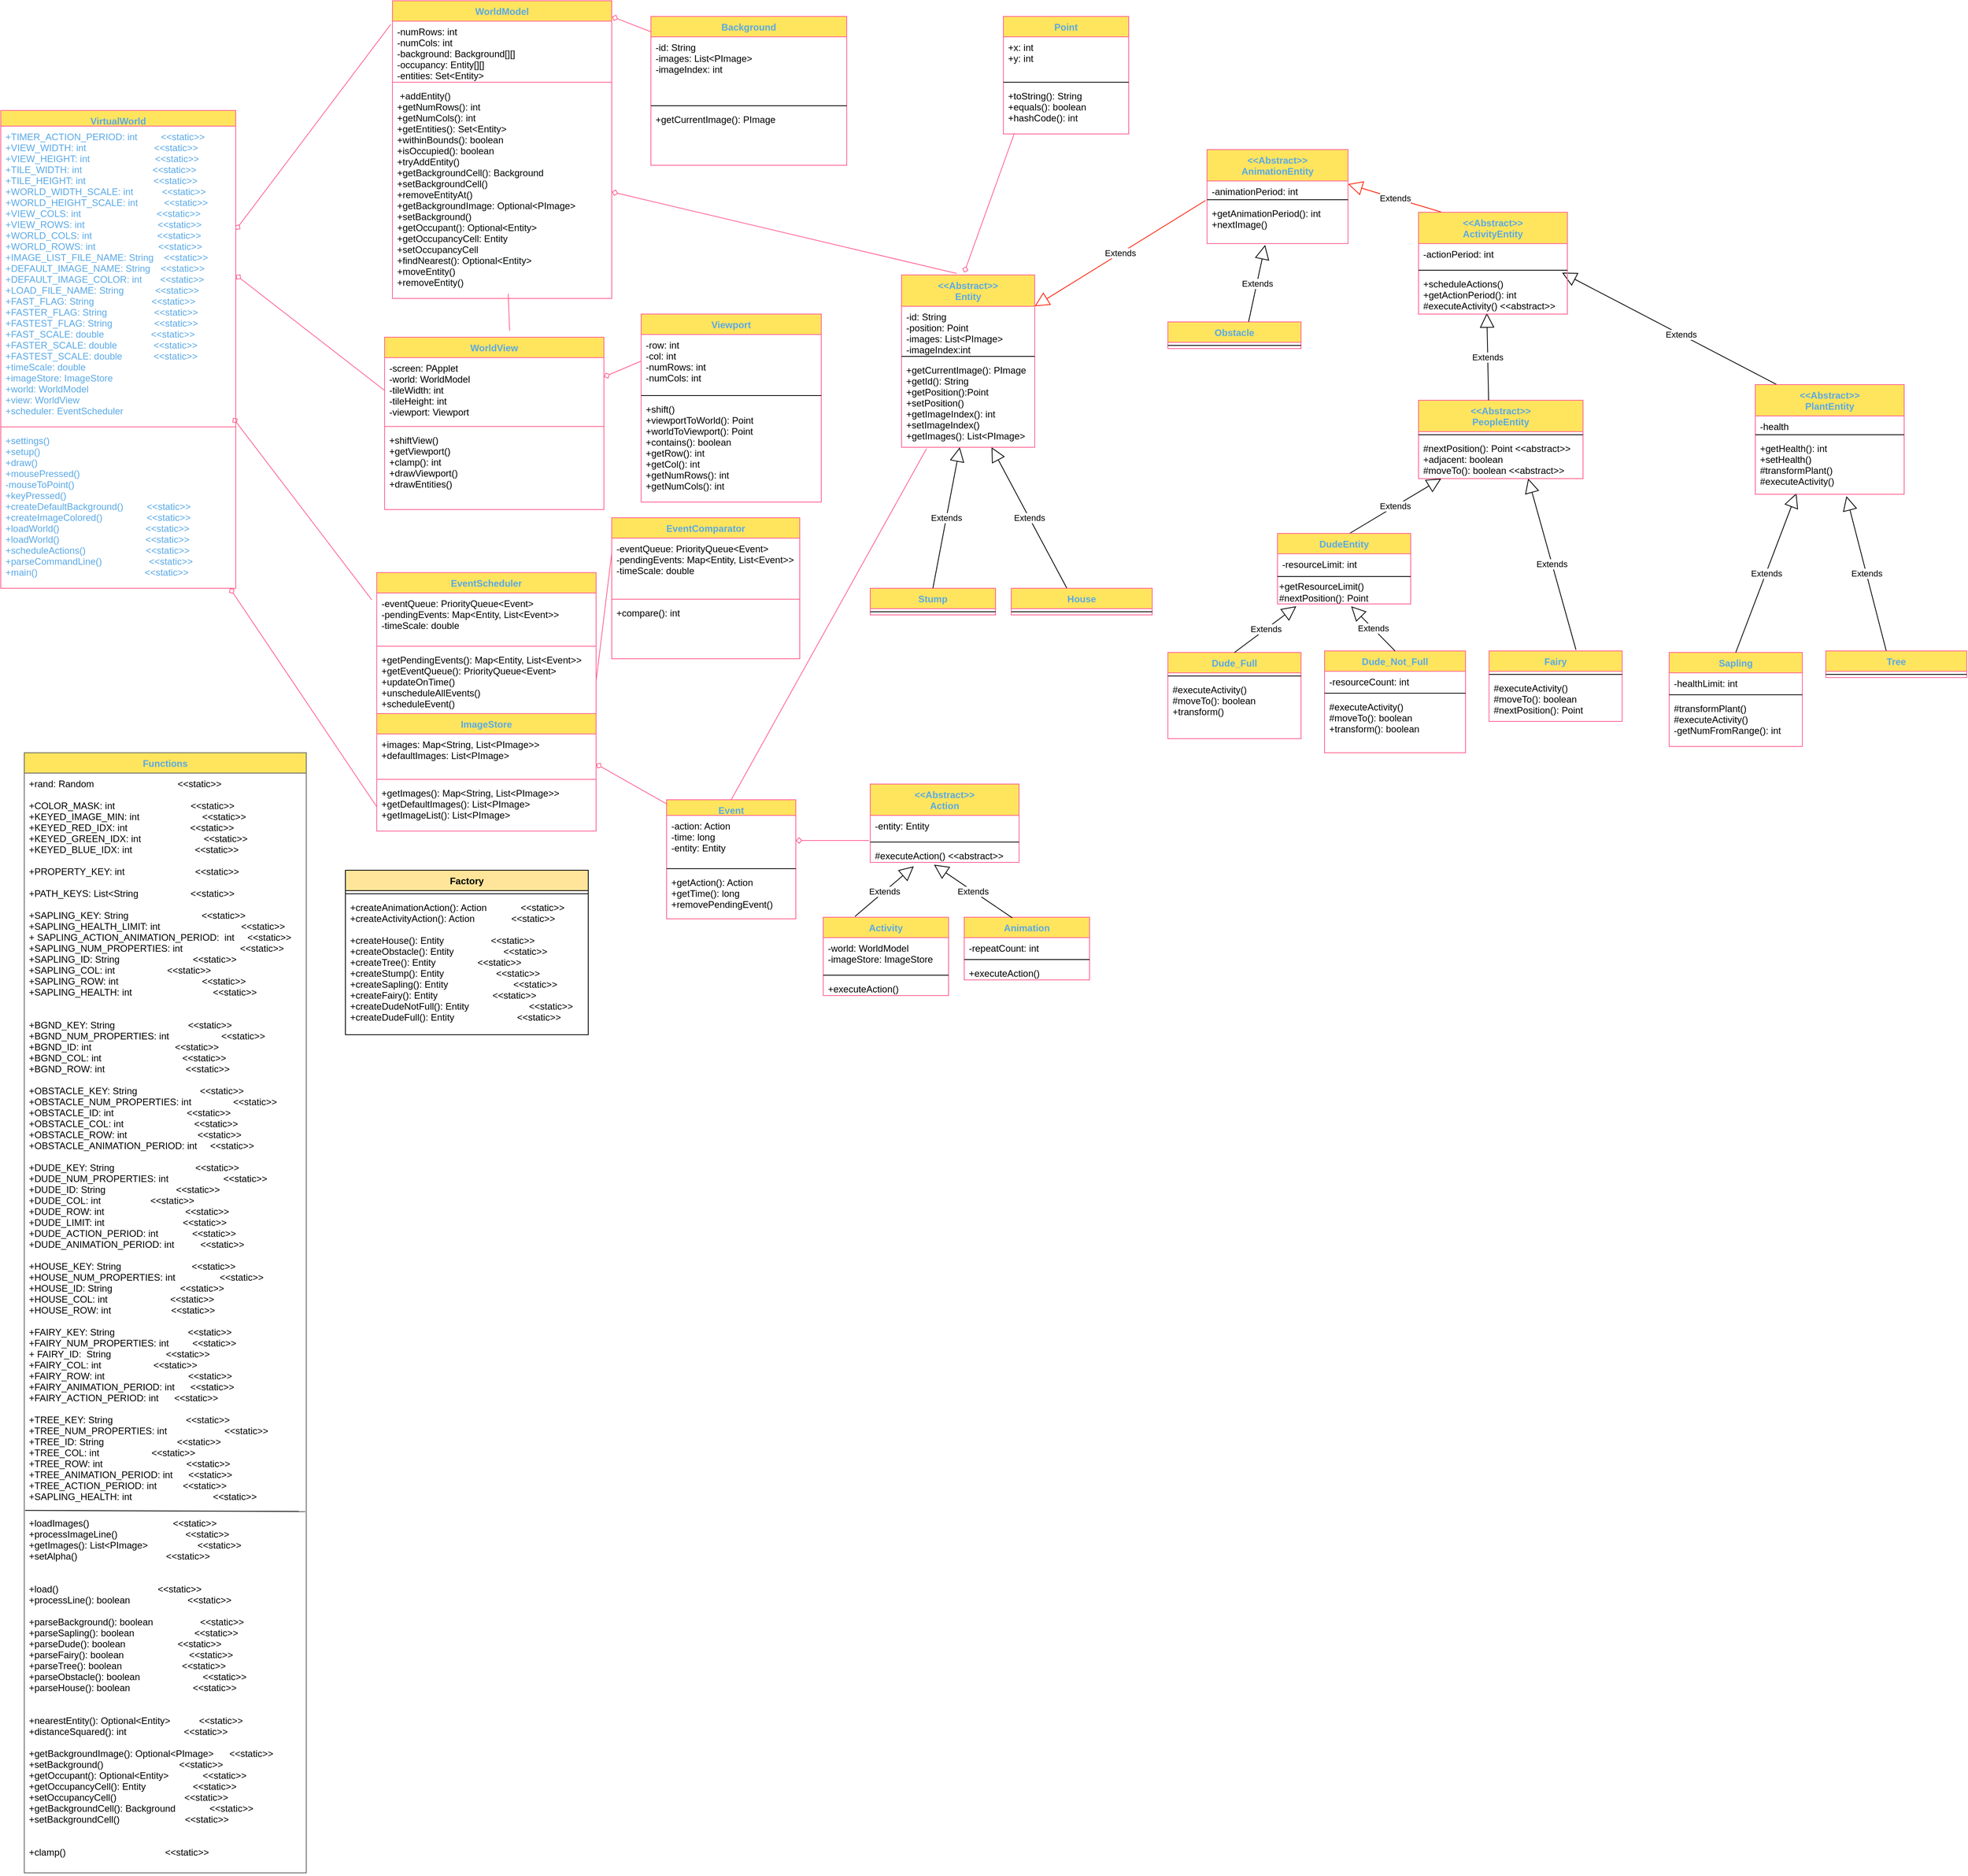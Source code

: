 <mxfile version="16.5.6" type="google"><diagram id="Yo6Zvny2ZRX3JAPKxXua" name="Page 2"><mxGraphModel dx="1212" dy="945" grid="1" gridSize="10" guides="1" tooltips="1" connect="1" arrows="1" fold="1" page="1" pageScale="1" pageWidth="850" pageHeight="1100" math="0" shadow="0"><root><mxCell id="0"/><mxCell id="1" parent="0"/><mxCell id="8I9pphBKhg92I5GMk5e_-31" value="" style="graphMlID=e0;endArrow=none;strokeColor=#FF6392;strokeWidth=1.0;startArrow=diamond;startFill=0;endFill=1;exitX=1;exitY=0.25;exitDx=0;exitDy=0;fontColor=#5AA9E6;entryX=-0.008;entryY=-0.286;entryDx=0;entryDy=0;entryPerimeter=0;" parent="1" source="8I9pphBKhg92I5GMk5e_-50" target="8I9pphBKhg92I5GMk5e_-57" edge="1"><mxGeometry relative="1" as="geometry"/></mxCell><mxCell id="8I9pphBKhg92I5GMk5e_-32" value="" style="graphMlID=e1;endArrow=none;strokeColor=#FF6392;strokeWidth=1.0;startArrow=diamond;startFill=0;endFill=1;exitX=1;exitY=0.5;exitDx=0;exitDy=0;fontColor=#5AA9E6;entryX=0;entryY=0.5;entryDx=0;entryDy=0;" parent="1" source="8I9pphBKhg92I5GMk5e_-51" target="8I9pphBKhg92I5GMk5e_-61" edge="1"><mxGeometry relative="1" as="geometry"/></mxCell><mxCell id="8I9pphBKhg92I5GMk5e_-33" value="" style="graphMlID=e2;endArrow=none;strokeColor=#FF6392;strokeWidth=1.0;startArrow=diamond;startFill=0;endFill=1;fontColor=#5AA9E6;entryX=0;entryY=0.25;entryDx=0;entryDy=0;" parent="1" source="8I9pphBKhg92I5GMk5e_-60" target="8I9pphBKhg92I5GMk5e_-89" edge="1"><mxGeometry relative="1" as="geometry"><mxPoint x="648" y="240" as="sourcePoint"/></mxGeometry></mxCell><mxCell id="8I9pphBKhg92I5GMk5e_-34" value="" style="graphMlID=e3;endArrow=none;strokeColor=#FF6392;strokeWidth=1.0;startArrow=diamond;startFill=0;endFill=1;exitX=0.988;exitY=-0.077;exitDx=0;exitDy=0;exitPerimeter=0;fontColor=#5AA9E6;entryX=-0.023;entryY=0.105;entryDx=0;entryDy=0;entryPerimeter=0;" parent="1" source="8I9pphBKhg92I5GMk5e_-53" target="8I9pphBKhg92I5GMk5e_-64" edge="1"><mxGeometry relative="1" as="geometry"><mxPoint x="840" y="580" as="targetPoint"/></mxGeometry></mxCell><mxCell id="8I9pphBKhg92I5GMk5e_-35" value="" style="graphMlID=e4;endArrow=none;strokeColor=#FF6392;strokeWidth=1.0;startArrow=diamond;startFill=0;endFill=1;exitX=0.975;exitY=1;exitDx=0;exitDy=0;exitPerimeter=0;fontColor=#5AA9E6;entryX=0;entryY=0.5;entryDx=0;entryDy=0;" parent="1" source="8I9pphBKhg92I5GMk5e_-53" target="8I9pphBKhg92I5GMk5e_-71" edge="1"><mxGeometry relative="1" as="geometry"/></mxCell><mxCell id="8I9pphBKhg92I5GMk5e_-36" value="" style="graphMlID=e5;endArrow=none;strokeColor=#FF6392;strokeWidth=1.0;startArrow=diamond;startFill=0;endFill=1;fontColor=#5AA9E6;exitX=1.001;exitY=-0.077;exitDx=0;exitDy=0;exitPerimeter=0;" parent="1" source="8I9pphBKhg92I5GMk5e_-55" target="8I9pphBKhg92I5GMk5e_-82" edge="1"><mxGeometry relative="1" as="geometry"/></mxCell><mxCell id="8I9pphBKhg92I5GMk5e_-37" value="" style="graphMlID=e6;endArrow=none;strokeColor=#FF6392;strokeWidth=1.0;startArrow=diamond;startFill=0;endFill=1;fontColor=#5AA9E6;" parent="1" source="8I9pphBKhg92I5GMk5e_-64" target="8I9pphBKhg92I5GMk5e_-97" edge="1"><mxGeometry relative="1" as="geometry"/></mxCell><mxCell id="8I9pphBKhg92I5GMk5e_-38" value="" style="graphMlID=e7;endArrow=none;strokeColor=#FF6392;strokeWidth=1.0;startArrow=none;startFill=1;endFill=1;fontColor=#5AA9E6;entryX=0;entryY=0.25;entryDx=0;entryDy=0;exitX=1;exitY=0.5;exitDx=0;exitDy=0;" parent="1" source="8I9pphBKhg92I5GMk5e_-67" target="8I9pphBKhg92I5GMk5e_-72" edge="1"><mxGeometry relative="1" as="geometry"/></mxCell><mxCell id="8I9pphBKhg92I5GMk5e_-39" value="" style="graphMlID=e8;endArrow=none;strokeColor=#FF6392;strokeWidth=1.0;startArrow=diamond;startFill=0;endFill=1;fontColor=#5AA9E6;exitX=1;exitY=0.5;exitDx=0;exitDy=0;" parent="1" source="8I9pphBKhg92I5GMk5e_-57" edge="1"><mxGeometry relative="1" as="geometry"><mxPoint x="710" y="80" as="sourcePoint"/><mxPoint x="1240" y="358" as="targetPoint"/></mxGeometry></mxCell><mxCell id="8I9pphBKhg92I5GMk5e_-40" value="" style="graphMlID=e9;endArrow=none;strokeColor=#FF6392;strokeWidth=1.0;startArrow=diamond;startFill=0;endFill=1;fontColor=#5AA9E6;entryX=0.088;entryY=0.984;entryDx=0;entryDy=0;entryPerimeter=0;" parent="1" target="8I9pphBKhg92I5GMk5e_-107" edge="1"><mxGeometry relative="1" as="geometry"><mxPoint x="1250" y="357" as="sourcePoint"/></mxGeometry></mxCell><mxCell id="8I9pphBKhg92I5GMk5e_-42" value="" style="graphMlID=e11;endArrow=none;strokeColor=#FF6392;strokeWidth=1.0;startArrow=diamond;startFill=0;endFill=1;fontColor=#5AA9E6;exitX=1;exitY=0.5;exitDx=0;exitDy=0;entryX=-0.008;entryY=1.067;entryDx=0;entryDy=0;entryPerimeter=0;" parent="1" source="8I9pphBKhg92I5GMk5e_-97" target="DJTx9iwkHieAbAsjHJeg-5" edge="1"><mxGeometry relative="1" as="geometry"><mxPoint x="1110.04" y="1087" as="targetPoint"/></mxGeometry></mxCell><mxCell id="8I9pphBKhg92I5GMk5e_-44" value="" style="graphMlID=e13;endArrow=none;strokeColor=#FF6392;strokeWidth=1.0;startArrow=none;startFill=1;endFill=1;fontColor=#5AA9E6;entryX=0.528;entryY=0.978;entryDx=0;entryDy=0;entryPerimeter=0;exitX=0.57;exitY=-0.037;exitDx=0;exitDy=0;exitPerimeter=0;" parent="1" source="8I9pphBKhg92I5GMk5e_-60" target="8I9pphBKhg92I5GMk5e_-57" edge="1"><mxGeometry relative="1" as="geometry"/></mxCell><mxCell id="8I9pphBKhg92I5GMk5e_-45" value="" style="graphMlID=e14;endArrow=none;strokeColor=#FF6392;strokeWidth=1.0;startArrow=none;startFill=1;endFill=1;fontColor=#5AA9E6;exitX=0.5;exitY=0;exitDx=0;exitDy=0;entryX=0.188;entryY=1.015;entryDx=0;entryDy=0;entryPerimeter=0;" parent="1" source="8I9pphBKhg92I5GMk5e_-96" target="YZ2HMXw5xrO4l3j6ZiB4-14" edge="1"><mxGeometry relative="1" as="geometry"><mxPoint x="1229.112" y="487.04" as="targetPoint"/></mxGeometry></mxCell><mxCell id="8I9pphBKhg92I5GMk5e_-50" value="VirtualWorld" style="swimlane;fontStyle=1;align=center;verticalAlign=top;childLayout=stackLayout;horizontal=1;startSize=20;horizontalStack=0;resizeParent=1;resizeParentMax=0;resizeLast=0;collapsible=1;marginBottom=0;hachureGap=4;pointerEvents=0;fillColor=#FFE45E;strokeColor=#FF6392;fontColor=#5AA9E6;" parent="1" vertex="1"><mxGeometry x="20" y="150" width="300" height="610" as="geometry"/></mxCell><mxCell id="8I9pphBKhg92I5GMk5e_-51" value="+TIMER_ACTION_PERIOD: int         &lt;&lt;static&gt;&gt;&#10;+VIEW_WIDTH: int                          &lt;&lt;static&gt;&gt;&#10;+VIEW_HEIGHT: int                         &lt;&lt;static&gt;&gt;&#10;+TILE_WIDTH: int                           &lt;&lt;static&gt;&gt;&#10;+TILE_HEIGHT: int                          &lt;&lt;static&gt;&gt;&#10;+WORLD_WIDTH_SCALE: int           &lt;&lt;static&gt;&gt;&#10;+WORLD_HEIGHT_SCALE: int          &lt;&lt;static&gt;&gt;&#10;+VIEW_COLS: int                             &lt;&lt;static&gt;&gt;&#10;+VIEW_ROWS: int                            &lt;&lt;static&gt;&gt;&#10;+WORLD_COLS: int                         &lt;&lt;static&gt;&gt;&#10;+WORLD_ROWS: int                        &lt;&lt;static&gt;&gt;&#10;+IMAGE_LIST_FILE_NAME: String    &lt;&lt;static&gt;&gt;&#10;+DEFAULT_IMAGE_NAME: String    &lt;&lt;static&gt;&gt;&#10;+DEFAULT_IMAGE_COLOR: int       &lt;&lt;static&gt;&gt;&#10;+LOAD_FILE_NAME: String            &lt;&lt;static&gt;&gt;&#10;+FAST_FLAG: String                      &lt;&lt;static&gt;&gt;&#10;+FASTER_FLAG: String                  &lt;&lt;static&gt;&gt;&#10;+FASTEST_FLAG: String                &lt;&lt;static&gt;&gt;&#10;+FAST_SCALE: double                  &lt;&lt;static&gt;&gt;&#10;+FASTER_SCALE: double              &lt;&lt;static&gt;&gt;&#10;+FASTEST_SCALE: double            &lt;&lt;static&gt;&gt;&#10;+timeScale: double&#10;+imageStore: ImageStore&#10;+world: WorldModel&#10;+view: WorldView&#10;+scheduler: EventScheduler" style="text;strokeColor=none;fillColor=none;align=left;verticalAlign=top;spacingLeft=4;spacingRight=4;overflow=hidden;rotatable=0;points=[[0,0.5],[1,0.5]];portConstraint=eastwest;fontColor=#5AA9E6;" parent="8I9pphBKhg92I5GMk5e_-50" vertex="1"><mxGeometry y="20" width="300" height="380" as="geometry"/></mxCell><mxCell id="8I9pphBKhg92I5GMk5e_-52" value="" style="line;strokeWidth=1;fillColor=none;align=left;verticalAlign=middle;spacingTop=-1;spacingLeft=3;spacingRight=3;rotatable=0;labelPosition=right;points=[];portConstraint=eastwest;strokeColor=#FF6392;fontColor=#5AA9E6;" parent="8I9pphBKhg92I5GMk5e_-50" vertex="1"><mxGeometry y="400" width="300" height="8" as="geometry"/></mxCell><mxCell id="8I9pphBKhg92I5GMk5e_-53" value="+settings()&#10;+setup()&#10;+draw()&#10;+mousePressed()&#10;-mouseToPoint()&#10;+keyPressed()&#10;+createDefaultBackground()         &lt;&lt;static&gt;&gt;&#10;+createImageColored()                 &lt;&lt;static&gt;&gt;&#10;+loadWorld()                                 &lt;&lt;static&gt;&gt;&#10;+loadWorld()                                 &lt;&lt;static&gt;&gt;&#10;+scheduleActions()                       &lt;&lt;static&gt;&gt;&#10;+parseCommandLine()                  &lt;&lt;static&gt;&gt;&#10;+main()                                         &lt;&lt;static&gt;&gt;" style="text;strokeColor=none;fillColor=none;align=left;verticalAlign=top;spacingLeft=4;spacingRight=4;overflow=hidden;rotatable=0;points=[[0,0.5],[1,0.5]];portConstraint=eastwest;fontColor=#5AA9E6;" parent="8I9pphBKhg92I5GMk5e_-50" vertex="1"><mxGeometry y="408" width="300" height="202" as="geometry"/></mxCell><mxCell id="8I9pphBKhg92I5GMk5e_-54" value="WorldModel" style="swimlane;fontStyle=1;align=center;verticalAlign=top;childLayout=stackLayout;horizontal=1;startSize=26;horizontalStack=0;resizeParent=1;resizeParentMax=0;resizeLast=0;collapsible=1;marginBottom=0;hachureGap=4;pointerEvents=0;sketch=0;fontColor=#5AA9E6;strokeColor=#FF6392;fillColor=#FFE45E;" parent="1" vertex="1"><mxGeometry x="520" y="10" width="280" height="380" as="geometry"/></mxCell><mxCell id="8I9pphBKhg92I5GMk5e_-55" value="-numRows: int&#10;-numCols: int&#10;-background: Background[][]&#10;-occupancy: Entity[][]&#10;-entities: Set&lt;Entity&gt;" style="text;strokeColor=none;fillColor=none;align=left;verticalAlign=top;spacingLeft=4;spacingRight=4;overflow=hidden;rotatable=0;points=[[0,0.5],[1,0.5]];portConstraint=eastwest;fontColor=#000000;" parent="8I9pphBKhg92I5GMk5e_-54" vertex="1"><mxGeometry y="26" width="280" height="74" as="geometry"/></mxCell><mxCell id="8I9pphBKhg92I5GMk5e_-56" value="" style="line;strokeWidth=1;fillColor=none;align=left;verticalAlign=middle;spacingTop=-1;spacingLeft=3;spacingRight=3;rotatable=0;labelPosition=right;points=[];portConstraint=eastwest;strokeColor=#FF6392;fontColor=#5AA9E6;" parent="8I9pphBKhg92I5GMk5e_-54" vertex="1"><mxGeometry y="100" width="280" height="8" as="geometry"/></mxCell><mxCell id="8I9pphBKhg92I5GMk5e_-57" value=" +addEntity()&#10;+getNumRows(): int&#10;+getNumCols(): int&#10;+getEntities(): Set&lt;Entity&gt;&#10;+withinBounds(): boolean&#10;+isOccupied(): boolean&#10;+tryAddEntity()&#10;+getBackgroundCell(): Background&#10;+setBackgroundCell()&#10;+removeEntityAt()&#10;+getBackgroundImage: Optional&lt;PImage&gt;&#10;+setBackground()&#10;+getOccupant(): Optional&lt;Entity&gt;&#10;+getOccupancyCell: Entity&#10;+setOccupancyCell&#10;+findNearest(): Optional&lt;Entity&gt;&#10;+moveEntity()&#10;+removeEntity()&#10; &#10;          " style="text;strokeColor=none;fillColor=none;align=left;verticalAlign=top;spacingLeft=4;spacingRight=4;overflow=hidden;rotatable=0;points=[[0,0.5],[1,0.5]];portConstraint=eastwest;fontColor=#020405;" parent="8I9pphBKhg92I5GMk5e_-54" vertex="1"><mxGeometry y="108" width="280" height="272" as="geometry"/></mxCell><mxCell id="8I9pphBKhg92I5GMk5e_-60" value="WorldView" style="swimlane;fontStyle=1;align=center;verticalAlign=top;childLayout=stackLayout;horizontal=1;startSize=26;horizontalStack=0;resizeParent=1;resizeParentMax=0;resizeLast=0;collapsible=1;marginBottom=0;hachureGap=4;pointerEvents=0;sketch=0;fontColor=#5AA9E6;strokeColor=#FF6392;fillColor=#FFE45E;" parent="1" vertex="1"><mxGeometry x="510" y="439.54" width="280" height="220" as="geometry"/></mxCell><mxCell id="8I9pphBKhg92I5GMk5e_-61" value="-screen: PApplet&#10;-world: WorldModel&#10;-tileWidth: int&#10;-tileHeight: int&#10;-viewport: Viewport" style="text;strokeColor=none;fillColor=none;align=left;verticalAlign=top;spacingLeft=4;spacingRight=4;overflow=hidden;rotatable=0;points=[[0,0.5],[1,0.5]];portConstraint=eastwest;fontColor=#000000;" parent="8I9pphBKhg92I5GMk5e_-60" vertex="1"><mxGeometry y="26" width="280" height="84" as="geometry"/></mxCell><mxCell id="8I9pphBKhg92I5GMk5e_-62" value="" style="line;strokeWidth=1;fillColor=none;align=left;verticalAlign=middle;spacingTop=-1;spacingLeft=3;spacingRight=3;rotatable=0;labelPosition=right;points=[];portConstraint=eastwest;strokeColor=#FF6392;fontColor=#5AA9E6;" parent="8I9pphBKhg92I5GMk5e_-60" vertex="1"><mxGeometry y="110" width="280" height="8" as="geometry"/></mxCell><mxCell id="8I9pphBKhg92I5GMk5e_-63" value="+shiftView()&#10;+getViewport()&#10;+clamp(): int&#10;+drawViewport()&#10;+drawEntities()&#10; " style="text;strokeColor=none;fillColor=none;align=left;verticalAlign=top;spacingLeft=4;spacingRight=4;overflow=hidden;rotatable=0;points=[[0,0.5],[1,0.5]];portConstraint=eastwest;fontColor=#000000;" parent="8I9pphBKhg92I5GMk5e_-60" vertex="1"><mxGeometry y="118" width="280" height="102" as="geometry"/></mxCell><mxCell id="8I9pphBKhg92I5GMk5e_-64" value="EventScheduler" style="swimlane;fontStyle=1;align=center;verticalAlign=top;childLayout=stackLayout;horizontal=1;startSize=26;horizontalStack=0;resizeParent=1;resizeParentMax=0;resizeLast=0;collapsible=1;marginBottom=0;hachureGap=4;pointerEvents=0;sketch=0;fontColor=#5AA9E6;strokeColor=#FF6392;fillColor=#FFE45E;" parent="1" vertex="1"><mxGeometry x="500" y="740" width="280" height="330" as="geometry"/></mxCell><mxCell id="8I9pphBKhg92I5GMk5e_-65" value="-eventQueue: PriorityQueue&lt;Event&gt;&#10;-pendingEvents: Map&lt;Entity, List&lt;Event&gt;&gt;&#10;-timeScale: double" style="text;strokeColor=none;fillColor=none;align=left;verticalAlign=top;spacingLeft=4;spacingRight=4;overflow=hidden;rotatable=0;points=[[0,0.5],[1,0.5]];portConstraint=eastwest;fontColor=#000000;" parent="8I9pphBKhg92I5GMk5e_-64" vertex="1"><mxGeometry y="26" width="280" height="64" as="geometry"/></mxCell><mxCell id="8I9pphBKhg92I5GMk5e_-66" value="" style="line;strokeWidth=1;fillColor=none;align=left;verticalAlign=middle;spacingTop=-1;spacingLeft=3;spacingRight=3;rotatable=0;labelPosition=right;points=[];portConstraint=eastwest;strokeColor=#FF6392;fontColor=#5AA9E6;" parent="8I9pphBKhg92I5GMk5e_-64" vertex="1"><mxGeometry y="90" width="280" height="8" as="geometry"/></mxCell><mxCell id="8I9pphBKhg92I5GMk5e_-67" value="+getPendingEvents(): Map&lt;Entity, List&lt;Event&gt;&gt;&#10;+getEventQueue(): PriorityQueue&lt;Event&gt;&#10;+updateOnTime()&#10;+unscheduleAllEvents()&#10;+scheduleEvent()&#10;" style="text;strokeColor=none;fillColor=none;align=left;verticalAlign=top;spacingLeft=4;spacingRight=4;overflow=hidden;rotatable=0;points=[[0,0.5],[1,0.5]];portConstraint=eastwest;fontColor=#000000;" parent="8I9pphBKhg92I5GMk5e_-64" vertex="1"><mxGeometry y="98" width="280" height="82" as="geometry"/></mxCell><mxCell id="8I9pphBKhg92I5GMk5e_-68" value="ImageStore" style="swimlane;fontStyle=1;align=center;verticalAlign=top;childLayout=stackLayout;horizontal=1;startSize=26;horizontalStack=0;resizeParent=1;resizeParentMax=0;resizeLast=0;collapsible=1;marginBottom=0;hachureGap=4;pointerEvents=0;sketch=0;fontColor=#5AA9E6;strokeColor=#FF6392;fillColor=#FFE45E;" parent="8I9pphBKhg92I5GMk5e_-64" vertex="1"><mxGeometry y="180" width="280" height="150" as="geometry"/></mxCell><mxCell id="8I9pphBKhg92I5GMk5e_-69" value="+images: Map&lt;String, List&lt;PImage&gt;&gt;&#10;+defaultImages: List&lt;PImage&gt;" style="text;strokeColor=none;fillColor=none;align=left;verticalAlign=top;spacingLeft=4;spacingRight=4;overflow=hidden;rotatable=0;points=[[0,0.5],[1,0.5]];portConstraint=eastwest;fontColor=#000000;" parent="8I9pphBKhg92I5GMk5e_-68" vertex="1"><mxGeometry y="26" width="280" height="54" as="geometry"/></mxCell><mxCell id="8I9pphBKhg92I5GMk5e_-70" value="" style="line;strokeWidth=1;fillColor=none;align=left;verticalAlign=middle;spacingTop=-1;spacingLeft=3;spacingRight=3;rotatable=0;labelPosition=right;points=[];portConstraint=eastwest;strokeColor=#FF6392;fontColor=#5AA9E6;" parent="8I9pphBKhg92I5GMk5e_-68" vertex="1"><mxGeometry y="80" width="280" height="8" as="geometry"/></mxCell><mxCell id="8I9pphBKhg92I5GMk5e_-71" value="+getImages(): Map&lt;String, List&lt;PImage&gt;&gt;&#10;+getDefaultImages(): List&lt;PImage&gt;&#10;+getImageList(): List&lt;PImage&gt;" style="text;strokeColor=none;fillColor=none;align=left;verticalAlign=top;spacingLeft=4;spacingRight=4;overflow=hidden;rotatable=0;points=[[0,0.5],[1,0.5]];portConstraint=eastwest;fontColor=#000000;" parent="8I9pphBKhg92I5GMk5e_-68" vertex="1"><mxGeometry y="88" width="280" height="62" as="geometry"/></mxCell><mxCell id="8I9pphBKhg92I5GMk5e_-72" value="EventComparator" style="swimlane;fontStyle=1;align=center;verticalAlign=top;childLayout=stackLayout;horizontal=1;startSize=26;horizontalStack=0;resizeParent=1;resizeParentMax=0;resizeLast=0;collapsible=1;marginBottom=0;hachureGap=4;pointerEvents=0;sketch=0;fontColor=#5AA9E6;strokeColor=#FF6392;fillColor=#FFE45E;" parent="1" vertex="1"><mxGeometry x="800" y="670" width="240" height="180" as="geometry"/></mxCell><mxCell id="8I9pphBKhg92I5GMk5e_-73" value="-eventQueue: PriorityQueue&lt;Event&gt;&#10;-pendingEvents: Map&lt;Entity, List&lt;Event&gt;&gt;&#10;-timeScale: double" style="text;strokeColor=none;fillColor=none;align=left;verticalAlign=top;spacingLeft=4;spacingRight=4;overflow=hidden;rotatable=0;points=[[0,0.5],[1,0.5]];portConstraint=eastwest;fontColor=#000000;" parent="8I9pphBKhg92I5GMk5e_-72" vertex="1"><mxGeometry y="26" width="240" height="74" as="geometry"/></mxCell><mxCell id="8I9pphBKhg92I5GMk5e_-74" value="" style="line;strokeWidth=1;fillColor=none;align=left;verticalAlign=middle;spacingTop=-1;spacingLeft=3;spacingRight=3;rotatable=0;labelPosition=right;points=[];portConstraint=eastwest;strokeColor=#FF6392;fontColor=#5AA9E6;" parent="8I9pphBKhg92I5GMk5e_-72" vertex="1"><mxGeometry y="100" width="240" height="8" as="geometry"/></mxCell><mxCell id="8I9pphBKhg92I5GMk5e_-75" value="+compare(): int" style="text;strokeColor=none;fillColor=none;align=left;verticalAlign=top;spacingLeft=4;spacingRight=4;overflow=hidden;rotatable=0;points=[[0,0.5],[1,0.5]];portConstraint=eastwest;fontColor=#000000;" parent="8I9pphBKhg92I5GMk5e_-72" vertex="1"><mxGeometry y="108" width="240" height="72" as="geometry"/></mxCell><mxCell id="8I9pphBKhg92I5GMk5e_-77" value="Functions" style="swimlane;fontStyle=1;align=center;verticalAlign=top;childLayout=stackLayout;horizontal=1;startSize=26;horizontalStack=0;resizeParent=1;resizeParentMax=0;resizeLast=0;collapsible=1;marginBottom=0;hachureGap=4;pointerEvents=0;sketch=0;fontColor=#5AA9E6;strokeColor=#666666;fillColor=#FFE45E;" parent="1" vertex="1"><mxGeometry x="50.0" y="970" width="360" height="1430" as="geometry"/></mxCell><mxCell id="8I9pphBKhg92I5GMk5e_-78" value="+rand: Random                                &lt;&lt;static&gt;&gt;&#10;&#10;+COLOR_MASK: int                             &lt;&lt;static&gt;&gt;&#10;+KEYED_IMAGE_MIN: int                        &lt;&lt;static&gt;&gt;&#10;+KEYED_RED_IDX: int                        &lt;&lt;static&gt;&gt;&#10;+KEYED_GREEN_IDX: int                        &lt;&lt;static&gt;&gt;&#10;+KEYED_BLUE_IDX: int                        &lt;&lt;static&gt;&gt;&#10;&#10;+PROPERTY_KEY: int                           &lt;&lt;static&gt;&gt;&#10;&#10;+PATH_KEYS: List&lt;String                    &lt;&lt;static&gt;&gt;&#10;&#10;+SAPLING_KEY: String                            &lt;&lt;static&gt;&gt;&#10;+SAPLING_HEALTH_LIMIT: int                               &lt;&lt;static&gt;&gt;&#10;+ SAPLING_ACTION_ANIMATION_PERIOD:  int     &lt;&lt;static&gt;&gt;&#10;+SAPLING_NUM_PROPERTIES: int                      &lt;&lt;static&gt;&gt;&#10;+SAPLING_ID: String                            &lt;&lt;static&gt;&gt;&#10;+SAPLING_COL: int                    &lt;&lt;static&gt;&gt;&#10;+SAPLING_ROW: int                                &lt;&lt;static&gt;&gt;&#10;+SAPLING_HEALTH: int                               &lt;&lt;static&gt;&gt;&#10;&#10;&#10;+BGND_KEY: String                            &lt;&lt;static&gt;&gt;&#10;+BGND_NUM_PROPERTIES: int                    &lt;&lt;static&gt;&gt;&#10;+BGND_ID: int                                &lt;&lt;static&gt;&gt;&#10;+BGND_COL: int                               &lt;&lt;static&gt;&gt;&#10;+BGND_ROW: int                               &lt;&lt;static&gt;&gt;&#10;&#10;+OBSTACLE_KEY: String                        &lt;&lt;static&gt;&gt;&#10;+OBSTACLE_NUM_PROPERTIES: int                &lt;&lt;static&gt;&gt;&#10;+OBSTACLE_ID: int                            &lt;&lt;static&gt;&gt;&#10;+OBSTACLE_COL: int                           &lt;&lt;static&gt;&gt;&#10;+OBSTACLE_ROW: int                           &lt;&lt;static&gt;&gt;&#10;+OBSTACLE_ANIMATION_PERIOD: int     &lt;&lt;static&gt;&gt;&#10;&#10;+DUDE_KEY: String                               &lt;&lt;static&gt;&gt;&#10;+DUDE_NUM_PROPERTIES: int                     &lt;&lt;static&gt;&gt;&#10;+DUDE_ID: String                           &lt;&lt;static&gt;&gt;&#10;+DUDE_COL: int                   &lt;&lt;static&gt;&gt;&#10;+DUDE_ROW: int                               &lt;&lt;static&gt;&gt;&#10;+DUDE_LIMIT: int                              &lt;&lt;static&gt;&gt;&#10;+DUDE_ACTION_PERIOD: int             &lt;&lt;static&gt;&gt;&#10;+DUDE_ANIMATION_PERIOD: int          &lt;&lt;static&gt;&gt;&#10;&#10;+HOUSE_KEY: String                           &lt;&lt;static&gt;&gt;&#10;+HOUSE_NUM_PROPERTIES: int                 &lt;&lt;static&gt;&gt;&#10;+HOUSE_ID: String                          &lt;&lt;static&gt;&gt;&#10;+HOUSE_COL: int                        &lt;&lt;static&gt;&gt;&#10;+HOUSE_ROW: int                       &lt;&lt;static&gt;&gt;&#10;&#10;+FAIRY_KEY: String                            &lt;&lt;static&gt;&gt;&#10;+FAIRY_NUM_PROPERTIES: int         &lt;&lt;static&gt;&gt;&#10;+ FAIRY_ID:  String                     &lt;&lt;static&gt;&gt;&#10;+FAIRY_COL: int                    &lt;&lt;static&gt;&gt;&#10;+FAIRY_ROW: int                                &lt;&lt;static&gt;&gt;&#10;+FAIRY_ANIMATION_PERIOD: int      &lt;&lt;static&gt;&gt;&#10;+FAIRY_ACTION_PERIOD: int      &lt;&lt;static&gt;&gt;&#10;&#10;+TREE_KEY: String                            &lt;&lt;static&gt;&gt;&#10;+TREE_NUM_PROPERTIES: int                      &lt;&lt;static&gt;&gt;&#10;+TREE_ID: String                            &lt;&lt;static&gt;&gt;&#10;+TREE_COL: int                    &lt;&lt;static&gt;&gt;&#10;+TREE_ROW: int                                &lt;&lt;static&gt;&gt;&#10;+TREE_ANIMATION_PERIOD: int      &lt;&lt;static&gt;&gt;&#10;+TREE_ACTION_PERIOD: int          &lt;&lt;static&gt;&gt;&#10;+SAPLING_HEALTH: int                               &lt;&lt;static&gt;&gt;&#10;" style="text;strokeColor=none;fillColor=none;align=left;verticalAlign=top;spacingLeft=4;spacingRight=4;overflow=hidden;rotatable=0;points=[[0,0.5],[1,0.5]];portConstraint=eastwest;fontColor=#000000;" parent="8I9pphBKhg92I5GMk5e_-77" vertex="1"><mxGeometry y="26" width="360" height="944" as="geometry"/></mxCell><mxCell id="8I9pphBKhg92I5GMk5e_-80" value="+loadImages()                                &lt;&lt;static&gt;&gt;&#10;+processImageLine()                          &lt;&lt;static&gt;&gt;&#10;+getImages(): List&lt;PImage&gt;                   &lt;&lt;static&gt;&gt;&#10;+setAlpha()                                  &lt;&lt;static&gt;&gt;&#10;&#10;&#10;+load()                                      &lt;&lt;static&gt;&gt;&#10;+processLine(): boolean                      &lt;&lt;static&gt;&gt;&#10;&#10;+parseBackground(): boolean                  &lt;&lt;static&gt;&gt;&#10;+parseSapling(): boolean                       &lt;&lt;static&gt;&gt;&#10;+parseDude(): boolean                    &lt;&lt;static&gt;&gt;&#10;+parseFairy(): boolean                         &lt;&lt;static&gt;&gt;&#10;+parseTree(): boolean                       &lt;&lt;static&gt;&gt;&#10;+parseObstacle(): boolean                        &lt;&lt;static&gt;&gt;&#10;+parseHouse(): boolean                        &lt;&lt;static&gt;&gt;&#10;&#10;&#10;+nearestEntity(): Optional&lt;Entity&gt;           &lt;&lt;static&gt;&gt;&#10;+distanceSquared(): int                      &lt;&lt;static&gt;&gt;&#10;&#10;+getBackgroundImage(): Optional&lt;PImage&gt;      &lt;&lt;static&gt;&gt;&#10;+setBackground()                             &lt;&lt;static&gt;&gt;&#10;+getOccupant(): Optional&lt;Entity&gt;             &lt;&lt;static&gt;&gt;&#10;+getOccupancyCell(): Entity                  &lt;&lt;static&gt;&gt;&#10;+setOccupancyCell()                          &lt;&lt;static&gt;&gt;&#10;+getBackgroundCell(): Background             &lt;&lt;static&gt;&gt;&#10;+setBackgroundCell()                         &lt;&lt;static&gt;&gt;&#10;&#10;&#10;+clamp()                                      &lt;&lt;static&gt;&gt;" style="text;strokeColor=none;fillColor=none;align=left;verticalAlign=top;spacingLeft=4;spacingRight=4;overflow=hidden;rotatable=0;points=[[0,0.5],[1,0.5]];portConstraint=eastwest;fontColor=#000000;" parent="8I9pphBKhg92I5GMk5e_-77" vertex="1"><mxGeometry y="970" width="360" height="460" as="geometry"/></mxCell><mxCell id="ECrat8XeK0p8zRxAj6Be-2" value="" style="endArrow=none;html=1;rounded=0;exitX=0.003;exitY=-0.006;exitDx=0;exitDy=0;exitPerimeter=0;entryX=0.997;entryY=-0.003;entryDx=0;entryDy=0;entryPerimeter=0;" parent="8I9pphBKhg92I5GMk5e_-77" source="8I9pphBKhg92I5GMk5e_-80" target="8I9pphBKhg92I5GMk5e_-80" edge="1"><mxGeometry width="50" height="50" relative="1" as="geometry"><mxPoint x="60.0" y="1110" as="sourcePoint"/><mxPoint x="110.0" y="1060" as="targetPoint"/></mxGeometry></mxCell><mxCell id="8I9pphBKhg92I5GMk5e_-81" value="Background" style="swimlane;fontStyle=1;align=center;verticalAlign=top;childLayout=stackLayout;horizontal=1;startSize=26;horizontalStack=0;resizeParent=1;resizeParentMax=0;resizeLast=0;collapsible=1;marginBottom=0;hachureGap=4;pointerEvents=0;sketch=0;fontColor=#5AA9E6;strokeColor=#FF6392;fillColor=#FFE45E;" parent="1" vertex="1"><mxGeometry x="850" y="30" width="250" height="190" as="geometry"/></mxCell><mxCell id="8I9pphBKhg92I5GMk5e_-82" value="-id: String&#10;-images: List&lt;PImage&gt;&#10;-imageIndex: int" style="text;strokeColor=none;fillColor=none;align=left;verticalAlign=top;spacingLeft=4;spacingRight=4;overflow=hidden;rotatable=0;points=[[0,0.5],[1,0.5]];portConstraint=eastwest;" parent="8I9pphBKhg92I5GMk5e_-81" vertex="1"><mxGeometry y="26" width="250" height="84" as="geometry"/></mxCell><mxCell id="8I9pphBKhg92I5GMk5e_-83" value="" style="line;strokeWidth=1;fillColor=none;align=left;verticalAlign=middle;spacingTop=-1;spacingLeft=3;spacingRight=3;rotatable=0;labelPosition=right;points=[];portConstraint=eastwest;" parent="8I9pphBKhg92I5GMk5e_-81" vertex="1"><mxGeometry y="110" width="250" height="8" as="geometry"/></mxCell><mxCell id="8I9pphBKhg92I5GMk5e_-84" value="+getCurrentImage(): PImage &#10;" style="text;strokeColor=none;fillColor=none;align=left;verticalAlign=top;spacingLeft=4;spacingRight=4;overflow=hidden;rotatable=0;points=[[0,0.5],[1,0.5]];portConstraint=eastwest;" parent="8I9pphBKhg92I5GMk5e_-81" vertex="1"><mxGeometry y="118" width="250" height="72" as="geometry"/></mxCell><mxCell id="8I9pphBKhg92I5GMk5e_-89" value="Viewport" style="swimlane;fontStyle=1;align=center;verticalAlign=top;childLayout=stackLayout;horizontal=1;startSize=26;horizontalStack=0;resizeParent=1;resizeParentMax=0;resizeLast=0;collapsible=1;marginBottom=0;hachureGap=4;pointerEvents=0;sketch=0;fontColor=#5AA9E6;strokeColor=#FF6392;fillColor=#FFE45E;" parent="1" vertex="1"><mxGeometry x="837.5" y="410" width="230" height="240" as="geometry"/></mxCell><mxCell id="8I9pphBKhg92I5GMk5e_-90" value="-row: int&#10;-col: int&#10;-numRows: int&#10;-numCols: int" style="text;strokeColor=none;fillColor=none;align=left;verticalAlign=top;spacingLeft=4;spacingRight=4;overflow=hidden;rotatable=0;points=[[0,0.5],[1,0.5]];portConstraint=eastwest;" parent="8I9pphBKhg92I5GMk5e_-89" vertex="1"><mxGeometry y="26" width="230" height="74" as="geometry"/></mxCell><mxCell id="8I9pphBKhg92I5GMk5e_-91" value="" style="line;strokeWidth=1;fillColor=none;align=left;verticalAlign=middle;spacingTop=-1;spacingLeft=3;spacingRight=3;rotatable=0;labelPosition=right;points=[];portConstraint=eastwest;" parent="8I9pphBKhg92I5GMk5e_-89" vertex="1"><mxGeometry y="100" width="230" height="8" as="geometry"/></mxCell><mxCell id="8I9pphBKhg92I5GMk5e_-92" value="+shift()&#10;+viewportToWorld(): Point             &#10;+worldToViewport(): Point    &#10;+contains(): boolean   &#10;+getRow(): int&#10;+getCol(): int&#10;+getNumRows(): int&#10;+getNumCols(): int             " style="text;strokeColor=none;fillColor=none;align=left;verticalAlign=top;spacingLeft=4;spacingRight=4;overflow=hidden;rotatable=0;points=[[0,0.5],[1,0.5]];portConstraint=eastwest;" parent="8I9pphBKhg92I5GMk5e_-89" vertex="1"><mxGeometry y="108" width="230" height="132" as="geometry"/></mxCell><mxCell id="8I9pphBKhg92I5GMk5e_-96" value="Event" style="swimlane;fontStyle=1;align=center;verticalAlign=top;childLayout=stackLayout;horizontal=1;startSize=20;horizontalStack=0;resizeParent=1;resizeParentMax=0;resizeLast=0;collapsible=1;marginBottom=0;hachureGap=4;pointerEvents=0;sketch=0;fontColor=#5AA9E6;strokeColor=#FF6392;fillColor=#FFE45E;" parent="1" vertex="1"><mxGeometry x="870" y="1030" width="165" height="152" as="geometry"/></mxCell><mxCell id="8I9pphBKhg92I5GMk5e_-97" value="-action: Action&#10;-time: long&#10;-entity: Entity" style="text;strokeColor=none;fillColor=none;align=left;verticalAlign=top;spacingLeft=4;spacingRight=4;overflow=hidden;rotatable=0;points=[[0,0.5],[1,0.5]];portConstraint=eastwest;" parent="8I9pphBKhg92I5GMk5e_-96" vertex="1"><mxGeometry y="20" width="165" height="64" as="geometry"/></mxCell><mxCell id="8I9pphBKhg92I5GMk5e_-98" value="" style="line;strokeWidth=1;fillColor=none;align=left;verticalAlign=middle;spacingTop=-1;spacingLeft=3;spacingRight=3;rotatable=0;labelPosition=right;points=[];portConstraint=eastwest;" parent="8I9pphBKhg92I5GMk5e_-96" vertex="1"><mxGeometry y="84" width="165" height="8" as="geometry"/></mxCell><mxCell id="8I9pphBKhg92I5GMk5e_-99" value="+getAction(): Action&#10;+getTime(): long&#10;+removePendingEvent()" style="text;strokeColor=none;fillColor=none;align=left;verticalAlign=top;spacingLeft=4;spacingRight=4;overflow=hidden;rotatable=0;points=[[0,0.5],[1,0.5]];portConstraint=eastwest;" parent="8I9pphBKhg92I5GMk5e_-96" vertex="1"><mxGeometry y="92" width="165" height="60" as="geometry"/></mxCell><mxCell id="8I9pphBKhg92I5GMk5e_-104" value="Point" style="swimlane;fontStyle=1;align=center;verticalAlign=top;childLayout=stackLayout;horizontal=1;startSize=26;horizontalStack=0;resizeParent=1;resizeParentMax=0;resizeLast=0;collapsible=1;marginBottom=0;hachureGap=4;pointerEvents=0;sketch=0;fontColor=#5AA9E6;strokeColor=#FF6392;fillColor=#FFE45E;" parent="1" vertex="1"><mxGeometry x="1300" y="30" width="160" height="150" as="geometry"/></mxCell><mxCell id="8I9pphBKhg92I5GMk5e_-105" value="+x: int&#10;+y: int" style="text;strokeColor=none;fillColor=none;align=left;verticalAlign=top;spacingLeft=4;spacingRight=4;overflow=hidden;rotatable=0;points=[[0,0.5],[1,0.5]];portConstraint=eastwest;" parent="8I9pphBKhg92I5GMk5e_-104" vertex="1"><mxGeometry y="26" width="160" height="54" as="geometry"/></mxCell><mxCell id="8I9pphBKhg92I5GMk5e_-106" value="" style="line;strokeWidth=1;fillColor=none;align=left;verticalAlign=middle;spacingTop=-1;spacingLeft=3;spacingRight=3;rotatable=0;labelPosition=right;points=[];portConstraint=eastwest;" parent="8I9pphBKhg92I5GMk5e_-104" vertex="1"><mxGeometry y="80" width="160" height="8" as="geometry"/></mxCell><mxCell id="8I9pphBKhg92I5GMk5e_-107" value="+toString(): String&#10;+equals(): boolean&#10;+hashCode(): int  " style="text;strokeColor=none;fillColor=none;align=left;verticalAlign=top;spacingLeft=4;spacingRight=4;overflow=hidden;rotatable=0;points=[[0,0.5],[1,0.5]];portConstraint=eastwest;" parent="8I9pphBKhg92I5GMk5e_-104" vertex="1"><mxGeometry y="88" width="160" height="62" as="geometry"/></mxCell><mxCell id="ECrat8XeK0p8zRxAj6Be-3" value="Animation" style="swimlane;fontStyle=1;align=center;verticalAlign=top;childLayout=stackLayout;horizontal=1;startSize=26;horizontalStack=0;resizeParent=1;resizeParentMax=0;resizeLast=0;collapsible=1;marginBottom=0;hachureGap=4;pointerEvents=0;sketch=0;fontColor=#5AA9E6;strokeColor=#FF6392;fillColor=#FFE45E;" parent="1" vertex="1"><mxGeometry x="1250" y="1180" width="160" height="80" as="geometry"/></mxCell><mxCell id="ECrat8XeK0p8zRxAj6Be-4" value="-repeatCount: int" style="text;strokeColor=none;fillColor=none;align=left;verticalAlign=top;spacingLeft=4;spacingRight=4;overflow=hidden;rotatable=0;points=[[0,0.5],[1,0.5]];portConstraint=eastwest;" parent="ECrat8XeK0p8zRxAj6Be-3" vertex="1"><mxGeometry y="26" width="160" height="24" as="geometry"/></mxCell><mxCell id="ECrat8XeK0p8zRxAj6Be-5" value="" style="line;strokeWidth=1;fillColor=none;align=left;verticalAlign=middle;spacingTop=-1;spacingLeft=3;spacingRight=3;rotatable=0;labelPosition=right;points=[];portConstraint=eastwest;" parent="ECrat8XeK0p8zRxAj6Be-3" vertex="1"><mxGeometry y="50" width="160" height="8" as="geometry"/></mxCell><mxCell id="ECrat8XeK0p8zRxAj6Be-6" value="+executeAction()" style="text;strokeColor=none;fillColor=none;align=left;verticalAlign=top;spacingLeft=4;spacingRight=4;overflow=hidden;rotatable=0;points=[[0,0.5],[1,0.5]];portConstraint=eastwest;" parent="ECrat8XeK0p8zRxAj6Be-3" vertex="1"><mxGeometry y="58" width="160" height="22" as="geometry"/></mxCell><mxCell id="ECrat8XeK0p8zRxAj6Be-15" value="Activity" style="swimlane;fontStyle=1;align=center;verticalAlign=top;childLayout=stackLayout;horizontal=1;startSize=26;horizontalStack=0;resizeParent=1;resizeParentMax=0;resizeLast=0;collapsible=1;marginBottom=0;hachureGap=4;pointerEvents=0;sketch=0;fontColor=#5AA9E6;strokeColor=#FF6392;fillColor=#FFE45E;" parent="1" vertex="1"><mxGeometry x="1070" y="1180" width="160" height="100" as="geometry"/></mxCell><mxCell id="ECrat8XeK0p8zRxAj6Be-16" value="-world: WorldModel&#10;-imageStore: ImageStore" style="text;strokeColor=none;fillColor=none;align=left;verticalAlign=top;spacingLeft=4;spacingRight=4;overflow=hidden;rotatable=0;points=[[0,0.5],[1,0.5]];portConstraint=eastwest;" parent="ECrat8XeK0p8zRxAj6Be-15" vertex="1"><mxGeometry y="26" width="160" height="44" as="geometry"/></mxCell><mxCell id="ECrat8XeK0p8zRxAj6Be-17" value="" style="line;strokeWidth=1;fillColor=none;align=left;verticalAlign=middle;spacingTop=-1;spacingLeft=3;spacingRight=3;rotatable=0;labelPosition=right;points=[];portConstraint=eastwest;" parent="ECrat8XeK0p8zRxAj6Be-15" vertex="1"><mxGeometry y="70" width="160" height="8" as="geometry"/></mxCell><mxCell id="ECrat8XeK0p8zRxAj6Be-18" value="+executeAction()" style="text;strokeColor=none;fillColor=none;align=left;verticalAlign=top;spacingLeft=4;spacingRight=4;overflow=hidden;rotatable=0;points=[[0,0.5],[1,0.5]];portConstraint=eastwest;" parent="ECrat8XeK0p8zRxAj6Be-15" vertex="1"><mxGeometry y="78" width="160" height="22" as="geometry"/></mxCell><mxCell id="ECrat8XeK0p8zRxAj6Be-31" value="House" style="swimlane;fontStyle=1;align=center;verticalAlign=top;childLayout=stackLayout;horizontal=1;startSize=26;horizontalStack=0;resizeParent=1;resizeParentMax=0;resizeLast=0;collapsible=1;marginBottom=0;hachureGap=4;pointerEvents=0;sketch=0;fontColor=#5AA9E6;strokeColor=#FF6392;fillColor=#FFE45E;" parent="1" vertex="1"><mxGeometry x="1310" y="760" width="180" height="34" as="geometry"/></mxCell><mxCell id="ECrat8XeK0p8zRxAj6Be-33" value="&#10;&#10;" style="line;strokeWidth=1;fillColor=none;align=left;verticalAlign=middle;spacingTop=-1;spacingLeft=3;spacingRight=3;rotatable=0;labelPosition=right;points=[];portConstraint=eastwest;" parent="ECrat8XeK0p8zRxAj6Be-31" vertex="1"><mxGeometry y="26" width="180" height="8" as="geometry"/></mxCell><mxCell id="ECrat8XeK0p8zRxAj6Be-35" value="Dude_Full" style="swimlane;fontStyle=1;align=center;verticalAlign=top;childLayout=stackLayout;horizontal=1;startSize=26;horizontalStack=0;resizeParent=1;resizeParentMax=0;resizeLast=0;collapsible=1;marginBottom=0;hachureGap=4;pointerEvents=0;sketch=0;fontColor=#5AA9E6;strokeColor=#FF6392;fillColor=#FFE45E;" parent="1" vertex="1"><mxGeometry x="1510" y="842" width="170" height="110" as="geometry"/></mxCell><mxCell id="ECrat8XeK0p8zRxAj6Be-37" value="" style="line;strokeWidth=1;fillColor=none;align=left;verticalAlign=middle;spacingTop=-1;spacingLeft=3;spacingRight=3;rotatable=0;labelPosition=right;points=[];portConstraint=eastwest;" parent="ECrat8XeK0p8zRxAj6Be-35" vertex="1"><mxGeometry y="26" width="170" height="8" as="geometry"/></mxCell><mxCell id="ECrat8XeK0p8zRxAj6Be-38" value="#executeActivity()&#10;#moveTo(): boolean&#10;+transform()" style="text;strokeColor=none;fillColor=none;align=left;verticalAlign=top;spacingLeft=4;spacingRight=4;overflow=hidden;rotatable=0;points=[[0,0.5],[1,0.5]];portConstraint=eastwest;" parent="ECrat8XeK0p8zRxAj6Be-35" vertex="1"><mxGeometry y="34" width="170" height="76" as="geometry"/></mxCell><mxCell id="ECrat8XeK0p8zRxAj6Be-44" value="Obstacle" style="swimlane;fontStyle=1;align=center;verticalAlign=top;childLayout=stackLayout;horizontal=1;startSize=26;horizontalStack=0;resizeParent=1;resizeParentMax=0;resizeLast=0;collapsible=1;marginBottom=0;hachureGap=4;pointerEvents=0;sketch=0;fontColor=#5AA9E6;strokeColor=#FF6392;fillColor=#FFE45E;" parent="1" vertex="1"><mxGeometry x="1510" y="420" width="170" height="34" as="geometry"/></mxCell><mxCell id="ECrat8XeK0p8zRxAj6Be-46" value="" style="line;strokeWidth=1;fillColor=none;align=left;verticalAlign=middle;spacingTop=-1;spacingLeft=3;spacingRight=3;rotatable=0;labelPosition=right;points=[];portConstraint=eastwest;" parent="ECrat8XeK0p8zRxAj6Be-44" vertex="1"><mxGeometry y="26" width="170" height="8" as="geometry"/></mxCell><mxCell id="ECrat8XeK0p8zRxAj6Be-48" value="Fairy" style="swimlane;fontStyle=1;align=center;verticalAlign=top;childLayout=stackLayout;horizontal=1;startSize=26;horizontalStack=0;resizeParent=1;resizeParentMax=0;resizeLast=0;collapsible=1;marginBottom=0;hachureGap=4;pointerEvents=0;sketch=0;fontColor=#5AA9E6;strokeColor=#FF6392;fillColor=#FFE45E;" parent="1" vertex="1"><mxGeometry x="1920" y="840" width="170" height="90" as="geometry"/></mxCell><mxCell id="ECrat8XeK0p8zRxAj6Be-50" value="" style="line;strokeWidth=1;fillColor=none;align=left;verticalAlign=middle;spacingTop=-1;spacingLeft=3;spacingRight=3;rotatable=0;labelPosition=right;points=[];portConstraint=eastwest;" parent="ECrat8XeK0p8zRxAj6Be-48" vertex="1"><mxGeometry y="26" width="170" height="8" as="geometry"/></mxCell><mxCell id="ECrat8XeK0p8zRxAj6Be-51" value="#executeActivity()&#10;#moveTo(): boolean&#10;#nextPosition(): Point" style="text;strokeColor=none;fillColor=none;align=left;verticalAlign=top;spacingLeft=4;spacingRight=4;overflow=hidden;rotatable=0;points=[[0,0.5],[1,0.5]];portConstraint=eastwest;" parent="ECrat8XeK0p8zRxAj6Be-48" vertex="1"><mxGeometry y="34" width="170" height="56" as="geometry"/></mxCell><mxCell id="ECrat8XeK0p8zRxAj6Be-52" value="Stump" style="swimlane;fontStyle=1;align=center;verticalAlign=top;childLayout=stackLayout;horizontal=1;startSize=26;horizontalStack=0;resizeParent=1;resizeParentMax=0;resizeLast=0;collapsible=1;marginBottom=0;hachureGap=4;pointerEvents=0;sketch=0;fontColor=#5AA9E6;strokeColor=#FF6392;fillColor=#FFE45E;" parent="1" vertex="1"><mxGeometry x="1130" y="760" width="160" height="34" as="geometry"/></mxCell><mxCell id="ECrat8XeK0p8zRxAj6Be-54" value="" style="line;strokeWidth=1;fillColor=none;align=left;verticalAlign=middle;spacingTop=-1;spacingLeft=3;spacingRight=3;rotatable=0;labelPosition=right;points=[];portConstraint=eastwest;" parent="ECrat8XeK0p8zRxAj6Be-52" vertex="1"><mxGeometry y="26" width="160" height="8" as="geometry"/></mxCell><mxCell id="ECrat8XeK0p8zRxAj6Be-58" value="Sapling" style="swimlane;fontStyle=1;align=center;verticalAlign=top;childLayout=stackLayout;horizontal=1;startSize=26;horizontalStack=0;resizeParent=1;resizeParentMax=0;resizeLast=0;collapsible=1;marginBottom=0;hachureGap=4;pointerEvents=0;sketch=0;fontColor=#5AA9E6;strokeColor=#FF6392;fillColor=#FFE45E;" parent="1" vertex="1"><mxGeometry x="2150" y="842" width="170" height="120" as="geometry"/></mxCell><mxCell id="ECrat8XeK0p8zRxAj6Be-59" value="-healthLimit: int" style="text;strokeColor=none;fillColor=none;align=left;verticalAlign=top;spacingLeft=4;spacingRight=4;overflow=hidden;rotatable=0;points=[[0,0.5],[1,0.5]];portConstraint=eastwest;" parent="ECrat8XeK0p8zRxAj6Be-58" vertex="1"><mxGeometry y="26" width="170" height="24" as="geometry"/></mxCell><mxCell id="ECrat8XeK0p8zRxAj6Be-60" value="" style="line;strokeWidth=1;fillColor=none;align=left;verticalAlign=middle;spacingTop=-1;spacingLeft=3;spacingRight=3;rotatable=0;labelPosition=right;points=[];portConstraint=eastwest;" parent="ECrat8XeK0p8zRxAj6Be-58" vertex="1"><mxGeometry y="50" width="170" height="8" as="geometry"/></mxCell><mxCell id="ECrat8XeK0p8zRxAj6Be-61" value="#transformPlant()&#10;#executeActivity()&#10;-getNumFromRange(): int" style="text;strokeColor=none;fillColor=none;align=left;verticalAlign=top;spacingLeft=4;spacingRight=4;overflow=hidden;rotatable=0;points=[[0,0.5],[1,0.5]];portConstraint=eastwest;" parent="ECrat8XeK0p8zRxAj6Be-58" vertex="1"><mxGeometry y="58" width="170" height="62" as="geometry"/></mxCell><mxCell id="ECrat8XeK0p8zRxAj6Be-62" value="Tree" style="swimlane;fontStyle=1;align=center;verticalAlign=top;childLayout=stackLayout;horizontal=1;startSize=26;horizontalStack=0;resizeParent=1;resizeParentMax=0;resizeLast=0;collapsible=1;marginBottom=0;hachureGap=4;pointerEvents=0;sketch=0;fontColor=#5AA9E6;strokeColor=#FF6392;fillColor=#FFE45E;" parent="1" vertex="1"><mxGeometry x="2350" y="840" width="180" height="34" as="geometry"/></mxCell><mxCell id="ECrat8XeK0p8zRxAj6Be-64" value="" style="line;strokeWidth=1;fillColor=none;align=left;verticalAlign=middle;spacingTop=-1;spacingLeft=3;spacingRight=3;rotatable=0;labelPosition=right;points=[];portConstraint=eastwest;" parent="ECrat8XeK0p8zRxAj6Be-62" vertex="1"><mxGeometry y="26" width="180" height="8" as="geometry"/></mxCell><mxCell id="gpZmelcvEHQsu4lhp2OQ-12" value="Factory" style="swimlane;fontStyle=1;align=center;verticalAlign=top;childLayout=stackLayout;horizontal=1;startSize=26;horizontalStack=0;resizeParent=1;resizeParentMax=0;resizeLast=0;collapsible=1;marginBottom=0;fillColor=#FFE599;" parent="1" vertex="1"><mxGeometry x="460" y="1120" width="310" height="210" as="geometry"/></mxCell><mxCell id="gpZmelcvEHQsu4lhp2OQ-14" value="" style="line;strokeWidth=1;fillColor=none;align=left;verticalAlign=middle;spacingTop=-1;spacingLeft=3;spacingRight=3;rotatable=0;labelPosition=right;points=[];portConstraint=eastwest;" parent="gpZmelcvEHQsu4lhp2OQ-12" vertex="1"><mxGeometry y="26" width="310" height="8" as="geometry"/></mxCell><mxCell id="gpZmelcvEHQsu4lhp2OQ-15" value="+createAnimationAction(): Action             &lt;&lt;static&gt;&gt;&#10;+createActivityAction(): Action              &lt;&lt;static&gt;&gt;&#10;&#10;+createHouse(): Entity                  &lt;&lt;static&gt;&gt;&#10;+createObstacle(): Entity                   &lt;&lt;static&gt;&gt;&#10;+createTree(): Entity                &lt;&lt;static&gt;&gt;&#10;+createStump(): Entity                    &lt;&lt;static&gt;&gt;&#10;+createSapling(): Entity                         &lt;&lt;static&gt;&gt;&#10;+createFairy(): Entity                     &lt;&lt;static&gt;&gt;&#10;+createDudeNotFull(): Entity                       &lt;&lt;static&gt;&gt;&#10;+createDudeFull(): Entity                        &lt;&lt;static&gt;&gt;" style="text;strokeColor=none;fillColor=none;align=left;verticalAlign=top;spacingLeft=4;spacingRight=4;overflow=hidden;rotatable=0;points=[[0,0.5],[1,0.5]];portConstraint=eastwest;" parent="gpZmelcvEHQsu4lhp2OQ-12" vertex="1"><mxGeometry y="34" width="310" height="176" as="geometry"/></mxCell><mxCell id="gpZmelcvEHQsu4lhp2OQ-34" value="&lt;&lt;Abstract&gt;&gt;&#10;PeopleEntity" style="swimlane;fontStyle=1;align=center;verticalAlign=top;childLayout=stackLayout;horizontal=1;startSize=40;horizontalStack=0;resizeParent=1;resizeParentMax=0;resizeLast=0;collapsible=1;marginBottom=0;hachureGap=4;pointerEvents=0;sketch=0;fontColor=#5AA9E6;strokeColor=#FF6392;fillColor=#FFE45E;" parent="1" vertex="1"><mxGeometry x="1830" y="520" width="210" height="100" as="geometry"/></mxCell><mxCell id="gpZmelcvEHQsu4lhp2OQ-35" value="" style="line;strokeWidth=1;fillColor=none;align=left;verticalAlign=middle;spacingTop=-1;spacingLeft=3;spacingRight=3;rotatable=0;labelPosition=right;points=[];portConstraint=eastwest;" parent="gpZmelcvEHQsu4lhp2OQ-34" vertex="1"><mxGeometry y="40" width="210" height="8" as="geometry"/></mxCell><mxCell id="gpZmelcvEHQsu4lhp2OQ-36" value="#nextPosition(): Point &lt;&lt;abstract&gt;&gt;&#10;+adjacent: boolean&#10;#moveTo(): boolean &lt;&lt;abstract&gt;&gt;&#10;" style="text;strokeColor=none;fillColor=none;align=left;verticalAlign=top;spacingLeft=4;spacingRight=4;overflow=hidden;rotatable=0;points=[[0,0.5],[1,0.5]];portConstraint=eastwest;" parent="gpZmelcvEHQsu4lhp2OQ-34" vertex="1"><mxGeometry y="48" width="210" height="52" as="geometry"/></mxCell><mxCell id="gpZmelcvEHQsu4lhp2OQ-53" value="Dude_Not_Full" style="swimlane;fontStyle=1;align=center;verticalAlign=top;childLayout=stackLayout;horizontal=1;startSize=26;horizontalStack=0;resizeParent=1;resizeParentMax=0;resizeLast=0;collapsible=1;marginBottom=0;hachureGap=4;pointerEvents=0;sketch=0;fontColor=#5AA9E6;strokeColor=#FF6392;fillColor=#FFE45E;" parent="1" vertex="1"><mxGeometry x="1710" y="840" width="180" height="130" as="geometry"/></mxCell><mxCell id="gpZmelcvEHQsu4lhp2OQ-54" value="-resourceCount: int" style="text;strokeColor=none;fillColor=none;align=left;verticalAlign=top;spacingLeft=4;spacingRight=4;overflow=hidden;rotatable=0;points=[[0,0.5],[1,0.5]];portConstraint=eastwest;" parent="gpZmelcvEHQsu4lhp2OQ-53" vertex="1"><mxGeometry y="26" width="180" height="24" as="geometry"/></mxCell><mxCell id="gpZmelcvEHQsu4lhp2OQ-55" value="" style="line;strokeWidth=1;fillColor=none;align=left;verticalAlign=middle;spacingTop=-1;spacingLeft=3;spacingRight=3;rotatable=0;labelPosition=right;points=[];portConstraint=eastwest;" parent="gpZmelcvEHQsu4lhp2OQ-53" vertex="1"><mxGeometry y="50" width="180" height="8" as="geometry"/></mxCell><mxCell id="gpZmelcvEHQsu4lhp2OQ-56" value="#executeActivity()&#10;#moveTo(): boolean&#10;+transform(): boolean " style="text;strokeColor=none;fillColor=none;align=left;verticalAlign=top;spacingLeft=4;spacingRight=4;overflow=hidden;rotatable=0;points=[[0,0.5],[1,0.5]];portConstraint=eastwest;" parent="gpZmelcvEHQsu4lhp2OQ-53" vertex="1"><mxGeometry y="58" width="180" height="72" as="geometry"/></mxCell><mxCell id="gpZmelcvEHQsu4lhp2OQ-70" value="Extends" style="endArrow=block;endSize=16;endFill=0;html=1;rounded=0;strokeColor=#FC1C03;fillColor=#FF1C03;entryX=1;entryY=0.202;entryDx=0;entryDy=0;entryPerimeter=0;" parent="1" target="YZ2HMXw5xrO4l3j6ZiB4-16" edge="1"><mxGeometry width="160" relative="1" as="geometry"><mxPoint x="1860" y="280" as="sourcePoint"/><mxPoint x="1743.96" y="266.99" as="targetPoint"/></mxGeometry></mxCell><mxCell id="gpZmelcvEHQsu4lhp2OQ-71" value="Extends" style="endArrow=block;endSize=16;endFill=0;html=1;rounded=0;strokeColor=#FC1C03;fillColor=#FF1C03;exitX=-0.011;exitY=0.113;exitDx=0;exitDy=0;exitPerimeter=0;" parent="1" edge="1"><mxGeometry width="160" relative="1" as="geometry"><mxPoint x="1558.02" y="265.006" as="sourcePoint"/><mxPoint x="1340" y="400" as="targetPoint"/></mxGeometry></mxCell><mxCell id="YZ2HMXw5xrO4l3j6ZiB4-1" value="Extends" style="endArrow=block;endSize=16;endFill=0;html=1;rounded=0;exitX=0.5;exitY=0;exitDx=0;exitDy=0;" parent="1" source="ECrat8XeK0p8zRxAj6Be-52" target="YZ2HMXw5xrO4l3j6ZiB4-14" edge="1"><mxGeometry width="160" relative="1" as="geometry"><mxPoint x="1300" y="720" as="sourcePoint"/><mxPoint x="1262" y="489.008" as="targetPoint"/></mxGeometry></mxCell><mxCell id="YZ2HMXw5xrO4l3j6ZiB4-2" value="Extends" style="endArrow=block;endSize=16;endFill=0;html=1;rounded=0;exitX=0.394;exitY=-0.006;exitDx=0;exitDy=0;exitPerimeter=0;" parent="1" source="ECrat8XeK0p8zRxAj6Be-31" target="YZ2HMXw5xrO4l3j6ZiB4-14" edge="1"><mxGeometry width="160" relative="1" as="geometry"><mxPoint x="1370" y="750" as="sourcePoint"/><mxPoint x="1274" y="485.974" as="targetPoint"/></mxGeometry></mxCell><mxCell id="YZ2HMXw5xrO4l3j6ZiB4-3" value="Extends" style="endArrow=block;endSize=16;endFill=0;html=1;rounded=0;exitX=0.606;exitY=-0.004;exitDx=0;exitDy=0;exitPerimeter=0;entryX=0.412;entryY=1.034;entryDx=0;entryDy=0;entryPerimeter=0;" parent="1" source="ECrat8XeK0p8zRxAj6Be-44" target="YZ2HMXw5xrO4l3j6ZiB4-18" edge="1"><mxGeometry width="160" relative="1" as="geometry"><mxPoint x="1736.92" y="591.53" as="sourcePoint"/><mxPoint x="1630" y="390" as="targetPoint"/></mxGeometry></mxCell><mxCell id="YZ2HMXw5xrO4l3j6ZiB4-4" value="Extends" style="endArrow=block;endSize=16;endFill=0;html=1;rounded=0;exitX=0.426;exitY=0;exitDx=0;exitDy=0;exitPerimeter=0;entryX=0.459;entryY=0.976;entryDx=0;entryDy=0;entryPerimeter=0;" parent="1" source="gpZmelcvEHQsu4lhp2OQ-34" target="YZ2HMXw5xrO4l3j6ZiB4-22" edge="1"><mxGeometry width="160" relative="1" as="geometry"><mxPoint x="1986.92" y="693.07" as="sourcePoint"/><mxPoint x="1911" y="430" as="targetPoint"/></mxGeometry></mxCell><mxCell id="YZ2HMXw5xrO4l3j6ZiB4-5" value="Extends" style="endArrow=block;endSize=16;endFill=0;html=1;rounded=0;exitX=0.294;exitY=-0.05;exitDx=0;exitDy=0;exitPerimeter=0;entryX=0.965;entryY=-0.017;entryDx=0;entryDy=0;entryPerimeter=0;" parent="1" target="YZ2HMXw5xrO4l3j6ZiB4-22" edge="1"><mxGeometry width="160" relative="1" as="geometry"><mxPoint x="2317.04" y="515.5" as="sourcePoint"/><mxPoint x="1960" y="380" as="targetPoint"/></mxGeometry></mxCell><mxCell id="YZ2HMXw5xrO4l3j6ZiB4-6" value="Extends" style="endArrow=block;endSize=16;endFill=0;html=1;rounded=0;entryX=0.276;entryY=0.983;entryDx=0;entryDy=0;entryPerimeter=0;exitX=0.5;exitY=0;exitDx=0;exitDy=0;" parent="1" source="ECrat8XeK0p8zRxAj6Be-58" target="YZ2HMXw5xrO4l3j6ZiB4-26" edge="1"><mxGeometry width="160" relative="1" as="geometry"><mxPoint x="1998.46" y="703.07" as="sourcePoint"/><mxPoint x="2322" y="611.596" as="targetPoint"/></mxGeometry></mxCell><mxCell id="YZ2HMXw5xrO4l3j6ZiB4-7" value="Extends" style="endArrow=block;endSize=16;endFill=0;html=1;rounded=0;entryX=0.612;entryY=1.034;entryDx=0;entryDy=0;entryPerimeter=0;exitX=0.428;exitY=-0.012;exitDx=0;exitDy=0;exitPerimeter=0;" parent="1" source="ECrat8XeK0p8zRxAj6Be-62" target="YZ2HMXw5xrO4l3j6ZiB4-26" edge="1"><mxGeometry width="160" relative="1" as="geometry"><mxPoint x="2466.92" y="893.07" as="sourcePoint"/><mxPoint x="2362.96" y="610" as="targetPoint"/></mxGeometry></mxCell><mxCell id="YZ2HMXw5xrO4l3j6ZiB4-8" value="Extends" style="endArrow=block;endSize=16;endFill=0;html=1;rounded=0;entryX=0.65;entryY=0.987;entryDx=0;entryDy=0;entryPerimeter=0;exitX=0.653;exitY=-0.016;exitDx=0;exitDy=0;exitPerimeter=0;" parent="1" source="ECrat8XeK0p8zRxAj6Be-48" edge="1"><mxGeometry width="160" relative="1" as="geometry"><mxPoint x="2076.92" y="893.07" as="sourcePoint"/><mxPoint x="1970" y="620.004" as="targetPoint"/></mxGeometry></mxCell><mxCell id="YZ2HMXw5xrO4l3j6ZiB4-10" value="Extends" style="endArrow=block;endSize=16;endFill=0;html=1;rounded=0;entryX=0.484;entryY=1.058;entryDx=0;entryDy=0;entryPerimeter=0;exitX=0.541;exitY=0;exitDx=0;exitDy=0;exitPerimeter=0;" parent="1" source="VQIH_MEqNgY4tdqBRyIA-1" edge="1"><mxGeometry width="160" relative="1" as="geometry"><mxPoint x="1800" y="834.18" as="sourcePoint"/><mxPoint x="1858.96" y="619.996" as="targetPoint"/></mxGeometry></mxCell><mxCell id="YZ2HMXw5xrO4l3j6ZiB4-11" value="&lt;&lt;Abstract&gt;&gt;&#10;Entity" style="swimlane;fontStyle=1;align=center;verticalAlign=top;childLayout=stackLayout;horizontal=1;startSize=40;horizontalStack=0;resizeParent=1;resizeParentMax=0;resizeLast=0;collapsible=1;marginBottom=0;hachureGap=4;pointerEvents=0;sketch=0;fontColor=#5AA9E6;strokeColor=#FF6392;fillColor=#FFE45E;" parent="1" vertex="1"><mxGeometry x="1170" y="360" width="170" height="220" as="geometry"/></mxCell><mxCell id="YZ2HMXw5xrO4l3j6ZiB4-12" value="-id: String&#10;-position: Point&#10;-images: List&lt;PImage&gt;&#10;-imageIndex:int" style="text;strokeColor=none;fillColor=none;align=left;verticalAlign=top;spacingLeft=4;spacingRight=4;overflow=hidden;rotatable=0;points=[[0,0.5],[1,0.5]];portConstraint=eastwest;" parent="YZ2HMXw5xrO4l3j6ZiB4-11" vertex="1"><mxGeometry y="40" width="170" height="60" as="geometry"/></mxCell><mxCell id="YZ2HMXw5xrO4l3j6ZiB4-13" value="" style="line;strokeWidth=1;fillColor=none;align=left;verticalAlign=middle;spacingTop=-1;spacingLeft=3;spacingRight=3;rotatable=0;labelPosition=right;points=[];portConstraint=eastwest;" parent="YZ2HMXw5xrO4l3j6ZiB4-11" vertex="1"><mxGeometry y="100" width="170" height="8" as="geometry"/></mxCell><mxCell id="YZ2HMXw5xrO4l3j6ZiB4-14" value="+getCurrentImage(): PImage&#10;+getId(): String&#10;+getPosition():Point&#10;+setPosition()&#10;+getImageIndex(): int&#10;+setImageIndex()&#10;+getImages(): List&lt;PImage&gt;&#10;" style="text;strokeColor=none;fillColor=none;align=left;verticalAlign=top;spacingLeft=4;spacingRight=4;overflow=hidden;rotatable=0;points=[[0,0.5],[1,0.5]];portConstraint=eastwest;" parent="YZ2HMXw5xrO4l3j6ZiB4-11" vertex="1"><mxGeometry y="108" width="170" height="112" as="geometry"/></mxCell><mxCell id="YZ2HMXw5xrO4l3j6ZiB4-15" value="&lt;&lt;Abstract&gt;&gt;&#10;AnimationEntity" style="swimlane;fontStyle=1;align=center;verticalAlign=top;childLayout=stackLayout;horizontal=1;startSize=40;horizontalStack=0;resizeParent=1;resizeParentMax=0;resizeLast=0;collapsible=1;marginBottom=0;hachureGap=4;pointerEvents=0;sketch=0;fontColor=#5AA9E6;strokeColor=#FF6392;fillColor=#FFE45E;" parent="1" vertex="1"><mxGeometry x="1560" y="200" width="180" height="120" as="geometry"/></mxCell><mxCell id="YZ2HMXw5xrO4l3j6ZiB4-16" value="-animationPeriod: int" style="text;strokeColor=none;fillColor=none;align=left;verticalAlign=top;spacingLeft=4;spacingRight=4;overflow=hidden;rotatable=0;points=[[0,0.5],[1,0.5]];portConstraint=eastwest;" parent="YZ2HMXw5xrO4l3j6ZiB4-15" vertex="1"><mxGeometry y="40" width="180" height="20" as="geometry"/></mxCell><mxCell id="YZ2HMXw5xrO4l3j6ZiB4-17" value="" style="line;strokeWidth=1;fillColor=none;align=left;verticalAlign=middle;spacingTop=-1;spacingLeft=3;spacingRight=3;rotatable=0;labelPosition=right;points=[];portConstraint=eastwest;" parent="YZ2HMXw5xrO4l3j6ZiB4-15" vertex="1"><mxGeometry y="60" width="180" height="8" as="geometry"/></mxCell><mxCell id="YZ2HMXw5xrO4l3j6ZiB4-18" value="+getAnimationPeriod(): int&#10;+nextImage() &#10;     &#10;&#10;&#10;" style="text;strokeColor=none;fillColor=none;align=left;verticalAlign=top;spacingLeft=4;spacingRight=4;overflow=hidden;rotatable=0;points=[[0,0.5],[1,0.5]];portConstraint=eastwest;" parent="YZ2HMXw5xrO4l3j6ZiB4-15" vertex="1"><mxGeometry y="68" width="180" height="52" as="geometry"/></mxCell><mxCell id="YZ2HMXw5xrO4l3j6ZiB4-19" value="&lt;&lt;Abstract&gt;&gt;&#10;ActivityEntity" style="swimlane;fontStyle=1;align=center;verticalAlign=top;childLayout=stackLayout;horizontal=1;startSize=40;horizontalStack=0;resizeParent=1;resizeParentMax=0;resizeLast=0;collapsible=1;marginBottom=0;hachureGap=4;pointerEvents=0;sketch=0;fontColor=#5AA9E6;strokeColor=#FF6392;fillColor=#FFE45E;" parent="1" vertex="1"><mxGeometry x="1830" y="280" width="190" height="130" as="geometry"/></mxCell><mxCell id="YZ2HMXw5xrO4l3j6ZiB4-20" value="-actionPeriod: int" style="text;strokeColor=none;fillColor=none;align=left;verticalAlign=top;spacingLeft=4;spacingRight=4;overflow=hidden;rotatable=0;points=[[0,0.5],[1,0.5]];portConstraint=eastwest;" parent="YZ2HMXw5xrO4l3j6ZiB4-19" vertex="1"><mxGeometry y="40" width="190" height="30" as="geometry"/></mxCell><mxCell id="YZ2HMXw5xrO4l3j6ZiB4-21" value="" style="line;strokeWidth=1;fillColor=none;align=left;verticalAlign=middle;spacingTop=-1;spacingLeft=3;spacingRight=3;rotatable=0;labelPosition=right;points=[];portConstraint=eastwest;" parent="YZ2HMXw5xrO4l3j6ZiB4-19" vertex="1"><mxGeometry y="70" width="190" height="8" as="geometry"/></mxCell><mxCell id="YZ2HMXw5xrO4l3j6ZiB4-22" value="+scheduleActions()&#10;+getActionPeriod(): int&#10;#executeActivity() &lt;&lt;abstract&gt;&gt;&#10;&#10;     &#10;&#10;&#10;" style="text;strokeColor=none;fillColor=none;align=left;verticalAlign=top;spacingLeft=4;spacingRight=4;overflow=hidden;rotatable=0;points=[[0,0.5],[1,0.5]];portConstraint=eastwest;" parent="YZ2HMXw5xrO4l3j6ZiB4-19" vertex="1"><mxGeometry y="78" width="190" height="52" as="geometry"/></mxCell><mxCell id="YZ2HMXw5xrO4l3j6ZiB4-23" value="&lt;&lt;Abstract&gt;&gt;&#10;PlantEntity" style="swimlane;fontStyle=1;align=center;verticalAlign=top;childLayout=stackLayout;horizontal=1;startSize=40;horizontalStack=0;resizeParent=1;resizeParentMax=0;resizeLast=0;collapsible=1;marginBottom=0;hachureGap=4;pointerEvents=0;sketch=0;fontColor=#5AA9E6;strokeColor=#FF6392;fillColor=#FFE45E;" parent="1" vertex="1"><mxGeometry x="2260" y="500" width="190" height="140" as="geometry"/></mxCell><mxCell id="YZ2HMXw5xrO4l3j6ZiB4-24" value="-health" style="text;strokeColor=none;fillColor=none;align=left;verticalAlign=top;spacingLeft=4;spacingRight=4;overflow=hidden;rotatable=0;points=[[0,0.5],[1,0.5]];portConstraint=eastwest;" parent="YZ2HMXw5xrO4l3j6ZiB4-23" vertex="1"><mxGeometry y="40" width="190" height="20" as="geometry"/></mxCell><mxCell id="YZ2HMXw5xrO4l3j6ZiB4-25" value="" style="line;strokeWidth=1;fillColor=none;align=left;verticalAlign=middle;spacingTop=-1;spacingLeft=3;spacingRight=3;rotatable=0;labelPosition=right;points=[];portConstraint=eastwest;" parent="YZ2HMXw5xrO4l3j6ZiB4-23" vertex="1"><mxGeometry y="60" width="190" height="8" as="geometry"/></mxCell><mxCell id="YZ2HMXw5xrO4l3j6ZiB4-26" value="+getHealth(): int&#10;+setHealth()&#10;#transformPlant()&#10;#executeActivity()" style="text;strokeColor=none;fillColor=none;align=left;verticalAlign=top;spacingLeft=4;spacingRight=4;overflow=hidden;rotatable=0;points=[[0,0.5],[1,0.5]];portConstraint=eastwest;" parent="YZ2HMXw5xrO4l3j6ZiB4-23" vertex="1"><mxGeometry y="68" width="190" height="72" as="geometry"/></mxCell><mxCell id="VQIH_MEqNgY4tdqBRyIA-1" value="DudeEntity" style="swimlane;fontStyle=1;align=center;verticalAlign=top;childLayout=stackLayout;horizontal=1;startSize=26;horizontalStack=0;resizeParent=1;resizeParentMax=0;resizeLast=0;collapsible=1;marginBottom=0;hachureGap=4;pointerEvents=0;sketch=0;fontColor=#5AA9E6;strokeColor=#FF6392;fillColor=#FFE45E;" parent="1" vertex="1"><mxGeometry x="1650" y="690" width="170" height="90" as="geometry"/></mxCell><mxCell id="VQIH_MEqNgY4tdqBRyIA-2" value="-resourceLimit: int" style="text;strokeColor=none;fillColor=none;align=left;verticalAlign=top;spacingLeft=4;spacingRight=4;overflow=hidden;rotatable=0;points=[[0,0.5],[1,0.5]];portConstraint=eastwest;" parent="VQIH_MEqNgY4tdqBRyIA-1" vertex="1"><mxGeometry y="26" width="170" height="24" as="geometry"/></mxCell><mxCell id="VQIH_MEqNgY4tdqBRyIA-3" value="" style="line;strokeWidth=1;fillColor=none;align=left;verticalAlign=middle;spacingTop=-1;spacingLeft=3;spacingRight=3;rotatable=0;labelPosition=right;points=[];portConstraint=eastwest;" parent="VQIH_MEqNgY4tdqBRyIA-1" vertex="1"><mxGeometry y="50" width="170" height="10" as="geometry"/></mxCell><mxCell id="VQIH_MEqNgY4tdqBRyIA-6" value="+getResourceLimit()&lt;br&gt;#nextPosition(): Point" style="text;html=1;align=left;verticalAlign=middle;resizable=0;points=[];autosize=1;strokeColor=none;fillColor=none;" parent="VQIH_MEqNgY4tdqBRyIA-1" vertex="1"><mxGeometry y="60" width="170" height="30" as="geometry"/></mxCell><mxCell id="VQIH_MEqNgY4tdqBRyIA-8" value="Extends" style="endArrow=block;endSize=16;endFill=0;html=1;rounded=0;entryX=0.553;entryY=1.1;entryDx=0;entryDy=0;entryPerimeter=0;exitX=0.5;exitY=0;exitDx=0;exitDy=0;" parent="1" source="gpZmelcvEHQsu4lhp2OQ-53" target="VQIH_MEqNgY4tdqBRyIA-6" edge="1"><mxGeometry width="160" relative="1" as="geometry"><mxPoint x="1605" y="852" as="sourcePoint"/><mxPoint x="1678.96" y="789.996" as="targetPoint"/></mxGeometry></mxCell><mxCell id="VQIH_MEqNgY4tdqBRyIA-7" value="Extends" style="endArrow=block;endSize=16;endFill=0;html=1;rounded=0;entryX=0.141;entryY=1.1;entryDx=0;entryDy=0;entryPerimeter=0;exitX=0.5;exitY=0;exitDx=0;exitDy=0;" parent="1" source="ECrat8XeK0p8zRxAj6Be-35" target="VQIH_MEqNgY4tdqBRyIA-6" edge="1"><mxGeometry width="160" relative="1" as="geometry"><mxPoint x="1610" y="995.79" as="sourcePoint"/><mxPoint x="1668.96" y="779.996" as="targetPoint"/></mxGeometry></mxCell><mxCell id="DJTx9iwkHieAbAsjHJeg-1" value="Extends" style="endArrow=block;endSize=16;endFill=0;html=1;rounded=0;exitX=0.384;exitY=0.01;exitDx=0;exitDy=0;exitPerimeter=0;entryX=0.603;entryY=0.972;entryDx=0;entryDy=0;entryPerimeter=0;" parent="1" source="ECrat8XeK0p8zRxAj6Be-3" edge="1"><mxGeometry width="160" relative="1" as="geometry"><mxPoint x="1320" y="1135.5" as="sourcePoint"/><mxPoint x="1211.48" y="1112.992" as="targetPoint"/></mxGeometry></mxCell><mxCell id="DJTx9iwkHieAbAsjHJeg-2" value="Extends" style="endArrow=block;endSize=16;endFill=0;html=1;rounded=0;entryX=0.441;entryY=1.028;entryDx=0;entryDy=0;entryPerimeter=0;exitX=0.5;exitY=0;exitDx=0;exitDy=0;" parent="1" edge="1"><mxGeometry width="160" relative="1" as="geometry"><mxPoint x="1110.52" y="1179" as="sourcePoint"/><mxPoint x="1185.56" y="1115.008" as="targetPoint"/></mxGeometry></mxCell><mxCell id="DJTx9iwkHieAbAsjHJeg-4" value="&lt;&lt;Abstract&gt;&gt;&#10;Action" style="swimlane;fontStyle=1;align=center;verticalAlign=top;childLayout=stackLayout;horizontal=1;startSize=40;horizontalStack=0;resizeParent=1;resizeParentMax=0;resizeLast=0;collapsible=1;marginBottom=0;hachureGap=4;pointerEvents=0;sketch=0;fontColor=#5AA9E6;strokeColor=#FF6392;fillColor=#FFE45E;" parent="1" vertex="1"><mxGeometry x="1130" y="1010" width="190" height="100" as="geometry"/></mxCell><mxCell id="DJTx9iwkHieAbAsjHJeg-5" value="-entity: Entity&#10;" style="text;strokeColor=none;fillColor=none;align=left;verticalAlign=top;spacingLeft=4;spacingRight=4;overflow=hidden;rotatable=0;points=[[0,0.5],[1,0.5]];portConstraint=eastwest;" parent="DJTx9iwkHieAbAsjHJeg-4" vertex="1"><mxGeometry y="40" width="190" height="30" as="geometry"/></mxCell><mxCell id="DJTx9iwkHieAbAsjHJeg-6" value="" style="line;strokeWidth=1;fillColor=none;align=left;verticalAlign=middle;spacingTop=-1;spacingLeft=3;spacingRight=3;rotatable=0;labelPosition=right;points=[];portConstraint=eastwest;" parent="DJTx9iwkHieAbAsjHJeg-4" vertex="1"><mxGeometry y="70" width="190" height="8" as="geometry"/></mxCell><mxCell id="DJTx9iwkHieAbAsjHJeg-7" value="#executeAction() &lt;&lt;abstract&gt;&gt;" style="text;strokeColor=none;fillColor=none;align=left;verticalAlign=top;spacingLeft=4;spacingRight=4;overflow=hidden;rotatable=0;points=[[0,0.5],[1,0.5]];portConstraint=eastwest;" parent="DJTx9iwkHieAbAsjHJeg-4" vertex="1"><mxGeometry y="78" width="190" height="22" as="geometry"/></mxCell></root></mxGraphModel></diagram></mxfile>